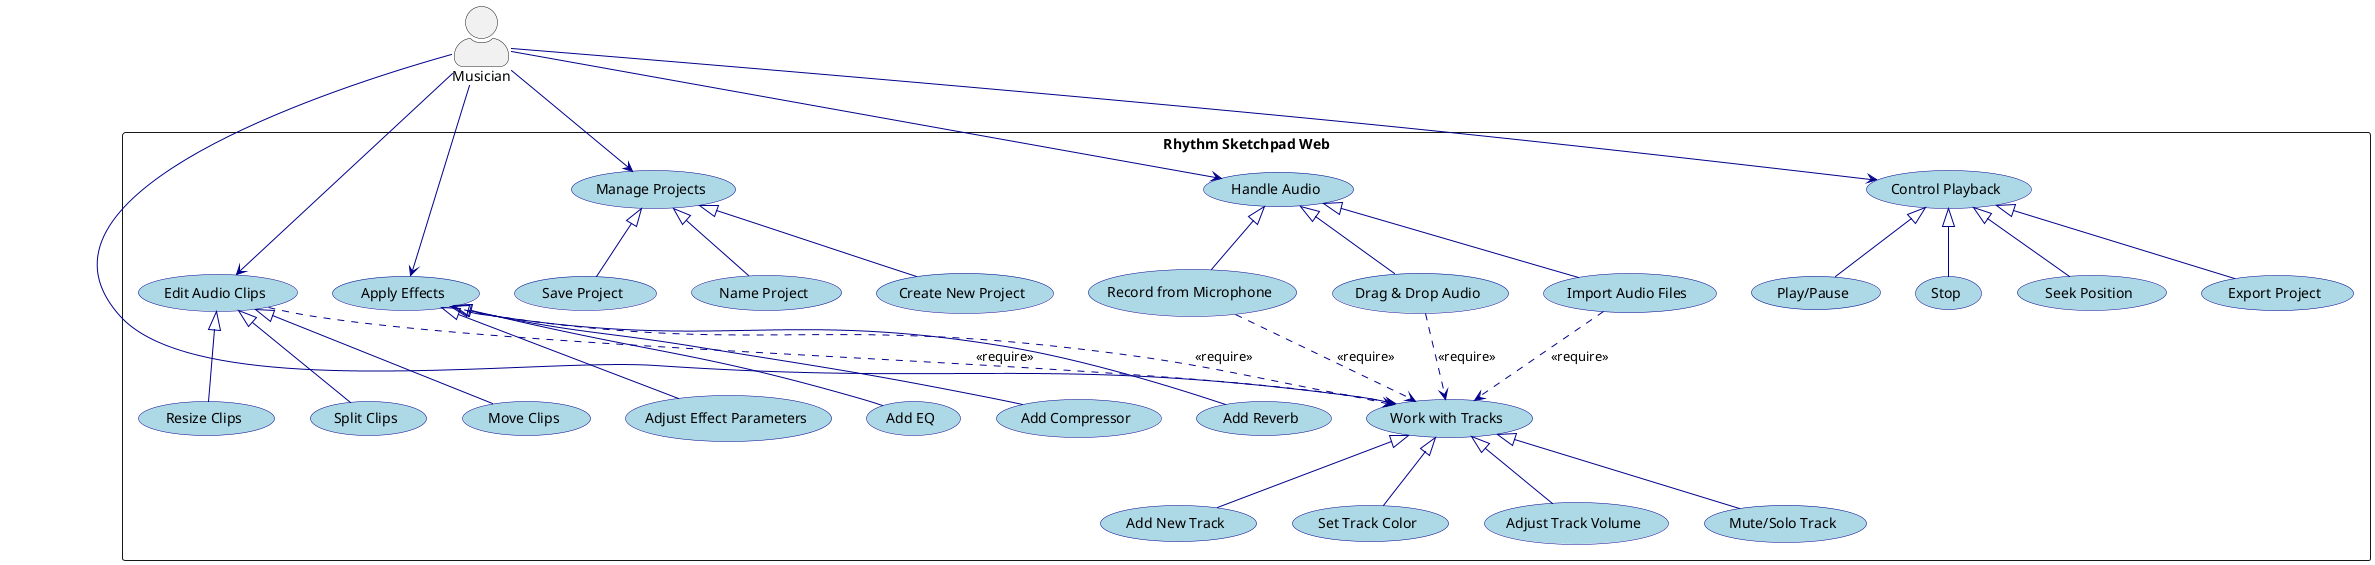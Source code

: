 @startuml Rhythm Sketchpad Web - User Interaction Diagram

skinparam actorStyle awesome
skinparam usecase {
    BackgroundColor LightBlue
    BorderColor DarkBlue
    ArrowColor DarkBlue
    ActorBorderColor DarkBlue
}

actor "Musician" as musician

rectangle "Rhythm Sketchpad Web" {
    ' Core Project Features
    usecase "Manage Projects" as UC1
    usecase "Create New Project" as UC1_1
    usecase "Save Project" as UC1_2
    usecase "Name Project" as UC1_3

    ' Track Operations
    usecase "Work with Tracks" as UC2
    usecase "Add New Track" as UC2_1
    usecase "Set Track Color" as UC2_2
    usecase "Adjust Track Volume" as UC2_3
    usecase "Mute/Solo Track" as UC2_4

    ' Audio Operations
    usecase "Handle Audio" as UC3
    usecase "Import Audio Files" as UC3_1
    usecase "Record from Microphone" as UC3_2
    usecase "Drag & Drop Audio" as UC3_3

    ' Clip Manipulation
    usecase "Edit Audio Clips" as UC4
    usecase "Move Clips" as UC4_1
    usecase "Resize Clips" as UC4_2
    usecase "Split Clips" as UC4_3

    ' Effects & Processing
    usecase "Apply Effects" as UC5
    usecase "Add EQ" as UC5_1
    usecase "Add Compressor" as UC5_2
    usecase "Add Reverb" as UC5_3
    usecase "Adjust Effect Parameters" as UC5_4

    ' Playback & Export
    usecase "Control Playback" as UC6
    usecase "Play/Pause" as UC6_1
    usecase "Stop" as UC6_2
    usecase "Seek Position" as UC6_3
    usecase "Export Project" as UC6_4
}

' Main connections
musician --> UC1
musician --> UC2
musician --> UC3
musician --> UC4
musician --> UC5
musician --> UC6

' Project Management relationships
UC1 <|-- UC1_1
UC1 <|-- UC1_2
UC1 <|-- UC1_3

' Track relationships
UC2 <|-- UC2_1
UC2 <|-- UC2_2
UC2 <|-- UC2_3
UC2 <|-- UC2_4

' Audio relationships
UC3 <|-- UC3_1
UC3 <|-- UC3_2
UC3 <|-- UC3_3

' Clip relationships
UC4 <|-- UC4_1
UC4 <|-- UC4_2
UC4 <|-- UC4_3

' Effects relationships
UC5 <|-- UC5_1
UC5 <|-- UC5_2
UC5 <|-- UC5_3
UC5 <|-- UC5_4

' Playback relationships
UC6 <|-- UC6_1
UC6 <|-- UC6_2
UC6 <|-- UC6_3
UC6 <|-- UC6_4

' Dependencies
UC4 ..> UC2 : <<require>>
UC5 ..> UC2 : <<require>>
UC3_1 ..> UC2 : <<require>>
UC3_2 ..> UC2 : <<require>>
UC3_3 ..> UC2 : <<require>>

@enduml
